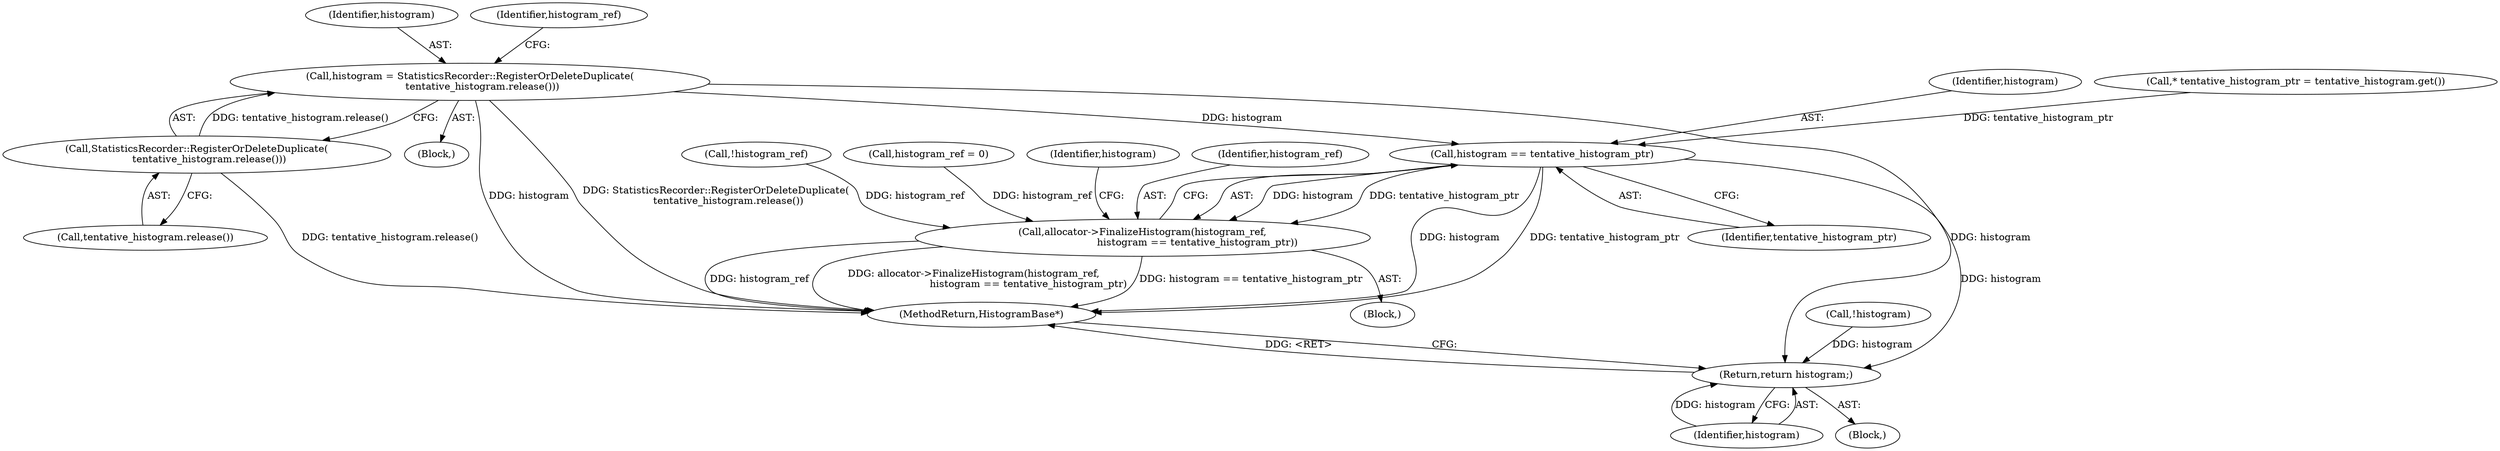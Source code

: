 digraph "0_Chrome_03c2e97746a2c471ae136b0c669f8d0c033fe168@pointer" {
"1000190" [label="(Call,histogram = StatisticsRecorder::RegisterOrDeleteDuplicate(\n        tentative_histogram.release()))"];
"1000192" [label="(Call,StatisticsRecorder::RegisterOrDeleteDuplicate(\n        tentative_histogram.release()))"];
"1000199" [label="(Call,histogram == tentative_histogram_ptr)"];
"1000197" [label="(Call,allocator->FinalizeHistogram(histogram_ref,\n                                   histogram == tentative_histogram_ptr))"];
"1000238" [label="(Return,return histogram;)"];
"1000201" [label="(Identifier,tentative_histogram_ptr)"];
"1000143" [label="(Call,histogram_ref = 0)"];
"1000239" [label="(Identifier,histogram)"];
"1000193" [label="(Call,tentative_histogram.release())"];
"1000204" [label="(Identifier,histogram)"];
"1000240" [label="(MethodReturn,HistogramBase*)"];
"1000199" [label="(Call,histogram == tentative_histogram_ptr)"];
"1000196" [label="(Block,)"];
"1000191" [label="(Identifier,histogram)"];
"1000187" [label="(Call,* tentative_histogram_ptr = tentative_histogram.get())"];
"1000195" [label="(Identifier,histogram_ref)"];
"1000200" [label="(Identifier,histogram)"];
"1000198" [label="(Identifier,histogram_ref)"];
"1000112" [label="(Block,)"];
"1000103" [label="(Block,)"];
"1000110" [label="(Call,!histogram)"];
"1000170" [label="(Call,!histogram_ref)"];
"1000238" [label="(Return,return histogram;)"];
"1000192" [label="(Call,StatisticsRecorder::RegisterOrDeleteDuplicate(\n        tentative_histogram.release()))"];
"1000197" [label="(Call,allocator->FinalizeHistogram(histogram_ref,\n                                   histogram == tentative_histogram_ptr))"];
"1000190" [label="(Call,histogram = StatisticsRecorder::RegisterOrDeleteDuplicate(\n        tentative_histogram.release()))"];
"1000190" -> "1000112"  [label="AST: "];
"1000190" -> "1000192"  [label="CFG: "];
"1000191" -> "1000190"  [label="AST: "];
"1000192" -> "1000190"  [label="AST: "];
"1000195" -> "1000190"  [label="CFG: "];
"1000190" -> "1000240"  [label="DDG: histogram"];
"1000190" -> "1000240"  [label="DDG: StatisticsRecorder::RegisterOrDeleteDuplicate(\n        tentative_histogram.release())"];
"1000192" -> "1000190"  [label="DDG: tentative_histogram.release()"];
"1000190" -> "1000199"  [label="DDG: histogram"];
"1000190" -> "1000238"  [label="DDG: histogram"];
"1000192" -> "1000193"  [label="CFG: "];
"1000193" -> "1000192"  [label="AST: "];
"1000192" -> "1000240"  [label="DDG: tentative_histogram.release()"];
"1000199" -> "1000197"  [label="AST: "];
"1000199" -> "1000201"  [label="CFG: "];
"1000200" -> "1000199"  [label="AST: "];
"1000201" -> "1000199"  [label="AST: "];
"1000197" -> "1000199"  [label="CFG: "];
"1000199" -> "1000240"  [label="DDG: tentative_histogram_ptr"];
"1000199" -> "1000240"  [label="DDG: histogram"];
"1000199" -> "1000197"  [label="DDG: histogram"];
"1000199" -> "1000197"  [label="DDG: tentative_histogram_ptr"];
"1000187" -> "1000199"  [label="DDG: tentative_histogram_ptr"];
"1000199" -> "1000238"  [label="DDG: histogram"];
"1000197" -> "1000196"  [label="AST: "];
"1000198" -> "1000197"  [label="AST: "];
"1000204" -> "1000197"  [label="CFG: "];
"1000197" -> "1000240"  [label="DDG: allocator->FinalizeHistogram(histogram_ref,\n                                   histogram == tentative_histogram_ptr)"];
"1000197" -> "1000240"  [label="DDG: histogram == tentative_histogram_ptr"];
"1000197" -> "1000240"  [label="DDG: histogram_ref"];
"1000143" -> "1000197"  [label="DDG: histogram_ref"];
"1000170" -> "1000197"  [label="DDG: histogram_ref"];
"1000238" -> "1000103"  [label="AST: "];
"1000238" -> "1000239"  [label="CFG: "];
"1000239" -> "1000238"  [label="AST: "];
"1000240" -> "1000238"  [label="CFG: "];
"1000238" -> "1000240"  [label="DDG: <RET>"];
"1000239" -> "1000238"  [label="DDG: histogram"];
"1000110" -> "1000238"  [label="DDG: histogram"];
}
